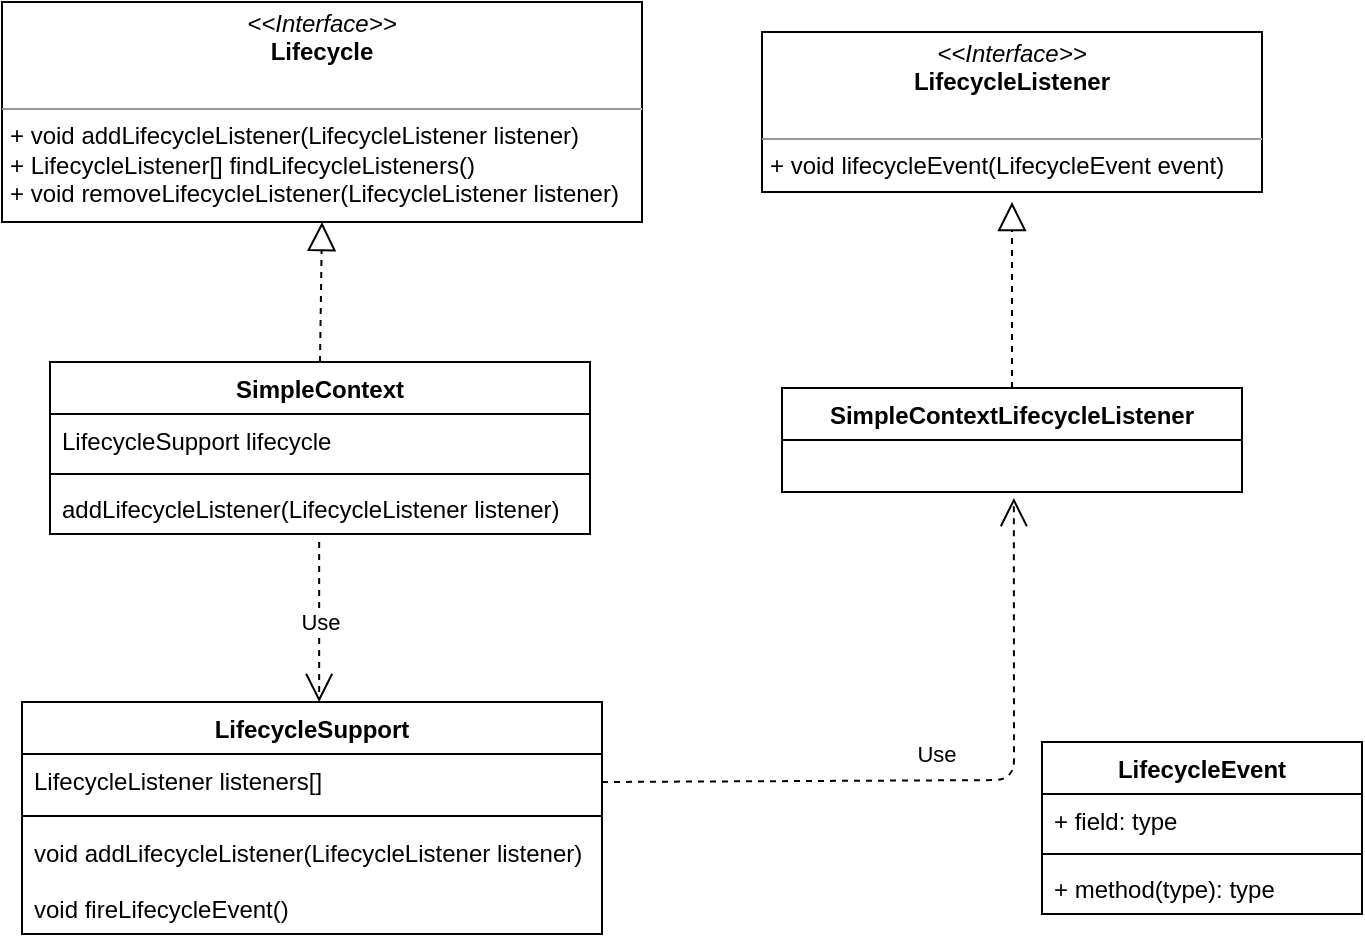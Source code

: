 <mxfile version="14.0.5" type="github">
  <diagram id="C5RBs43oDa-KdzZeNtuy" name="Page-1">
    <mxGraphModel dx="1295" dy="513" grid="1" gridSize="10" guides="1" tooltips="1" connect="1" arrows="1" fold="1" page="1" pageScale="1" pageWidth="827" pageHeight="1169" math="0" shadow="0">
      <root>
        <mxCell id="WIyWlLk6GJQsqaUBKTNV-0" />
        <mxCell id="WIyWlLk6GJQsqaUBKTNV-1" parent="WIyWlLk6GJQsqaUBKTNV-0" />
        <mxCell id="kiD24ojzUtkRjBsIPqxI-5" value="SimpleContextLifecycleListener" style="swimlane;fontStyle=1;align=center;verticalAlign=top;childLayout=stackLayout;horizontal=1;startSize=26;horizontalStack=0;resizeParent=1;resizeParentMax=0;resizeLast=0;collapsible=1;marginBottom=0;" vertex="1" parent="WIyWlLk6GJQsqaUBKTNV-1">
          <mxGeometry x="510" y="293" width="230" height="52" as="geometry" />
        </mxCell>
        <mxCell id="kiD24ojzUtkRjBsIPqxI-9" value="" style="endArrow=block;dashed=1;endFill=0;endSize=12;html=1;exitX=0.5;exitY=0;exitDx=0;exitDy=0;" edge="1" parent="WIyWlLk6GJQsqaUBKTNV-1" source="kiD24ojzUtkRjBsIPqxI-5">
          <mxGeometry width="160" relative="1" as="geometry">
            <mxPoint x="624.5" y="280" as="sourcePoint" />
            <mxPoint x="625" y="200" as="targetPoint" />
          </mxGeometry>
        </mxCell>
        <mxCell id="kiD24ojzUtkRjBsIPqxI-10" value="SimpleContext" style="swimlane;fontStyle=1;align=center;verticalAlign=top;childLayout=stackLayout;horizontal=1;startSize=26;horizontalStack=0;resizeParent=1;resizeParentMax=0;resizeLast=0;collapsible=1;marginBottom=0;" vertex="1" parent="WIyWlLk6GJQsqaUBKTNV-1">
          <mxGeometry x="144" y="280" width="270" height="86" as="geometry" />
        </mxCell>
        <mxCell id="kiD24ojzUtkRjBsIPqxI-11" value="LifecycleSupport lifecycle" style="text;strokeColor=none;fillColor=none;align=left;verticalAlign=top;spacingLeft=4;spacingRight=4;overflow=hidden;rotatable=0;points=[[0,0.5],[1,0.5]];portConstraint=eastwest;" vertex="1" parent="kiD24ojzUtkRjBsIPqxI-10">
          <mxGeometry y="26" width="270" height="26" as="geometry" />
        </mxCell>
        <mxCell id="kiD24ojzUtkRjBsIPqxI-12" value="" style="line;strokeWidth=1;fillColor=none;align=left;verticalAlign=middle;spacingTop=-1;spacingLeft=3;spacingRight=3;rotatable=0;labelPosition=right;points=[];portConstraint=eastwest;" vertex="1" parent="kiD24ojzUtkRjBsIPqxI-10">
          <mxGeometry y="52" width="270" height="8" as="geometry" />
        </mxCell>
        <mxCell id="kiD24ojzUtkRjBsIPqxI-13" value="addLifecycleListener(LifecycleListener listener)" style="text;strokeColor=none;fillColor=none;align=left;verticalAlign=top;spacingLeft=4;spacingRight=4;overflow=hidden;rotatable=0;points=[[0,0.5],[1,0.5]];portConstraint=eastwest;" vertex="1" parent="kiD24ojzUtkRjBsIPqxI-10">
          <mxGeometry y="60" width="270" height="26" as="geometry" />
        </mxCell>
        <mxCell id="kiD24ojzUtkRjBsIPqxI-15" value="" style="endArrow=block;dashed=1;endFill=0;endSize=12;html=1;exitX=0.5;exitY=0;exitDx=0;exitDy=0;entryX=0.5;entryY=1;entryDx=0;entryDy=0;" edge="1" parent="WIyWlLk6GJQsqaUBKTNV-1" source="kiD24ojzUtkRjBsIPqxI-10" target="kiD24ojzUtkRjBsIPqxI-28">
          <mxGeometry width="160" relative="1" as="geometry">
            <mxPoint x="330" y="300" as="sourcePoint" />
            <mxPoint x="274" y="212" as="targetPoint" />
            <Array as="points" />
          </mxGeometry>
        </mxCell>
        <mxCell id="kiD24ojzUtkRjBsIPqxI-16" value="LifecycleSupport" style="swimlane;fontStyle=1;align=center;verticalAlign=top;childLayout=stackLayout;horizontal=1;startSize=26;horizontalStack=0;resizeParent=1;resizeParentMax=0;resizeLast=0;collapsible=1;marginBottom=0;" vertex="1" parent="WIyWlLk6GJQsqaUBKTNV-1">
          <mxGeometry x="130" y="450" width="290" height="116" as="geometry" />
        </mxCell>
        <mxCell id="kiD24ojzUtkRjBsIPqxI-17" value="LifecycleListener listeners[]" style="text;strokeColor=none;fillColor=none;align=left;verticalAlign=top;spacingLeft=4;spacingRight=4;overflow=hidden;rotatable=0;points=[[0,0.5],[1,0.5]];portConstraint=eastwest;" vertex="1" parent="kiD24ojzUtkRjBsIPqxI-16">
          <mxGeometry y="26" width="290" height="26" as="geometry" />
        </mxCell>
        <mxCell id="kiD24ojzUtkRjBsIPqxI-18" value="" style="line;strokeWidth=1;fillColor=none;align=left;verticalAlign=middle;spacingTop=-1;spacingLeft=3;spacingRight=3;rotatable=0;labelPosition=right;points=[];portConstraint=eastwest;" vertex="1" parent="kiD24ojzUtkRjBsIPqxI-16">
          <mxGeometry y="52" width="290" height="10" as="geometry" />
        </mxCell>
        <mxCell id="kiD24ojzUtkRjBsIPqxI-19" value="void addLifecycleListener(LifecycleListener listener)" style="text;strokeColor=none;fillColor=none;align=left;verticalAlign=top;spacingLeft=4;spacingRight=4;overflow=hidden;rotatable=0;points=[[0,0.5],[1,0.5]];portConstraint=eastwest;" vertex="1" parent="kiD24ojzUtkRjBsIPqxI-16">
          <mxGeometry y="62" width="290" height="28" as="geometry" />
        </mxCell>
        <mxCell id="kiD24ojzUtkRjBsIPqxI-25" value="void fireLifecycleEvent()" style="text;strokeColor=none;fillColor=none;align=left;verticalAlign=top;spacingLeft=4;spacingRight=4;overflow=hidden;rotatable=0;points=[[0,0.5],[1,0.5]];portConstraint=eastwest;" vertex="1" parent="kiD24ojzUtkRjBsIPqxI-16">
          <mxGeometry y="90" width="290" height="26" as="geometry" />
        </mxCell>
        <mxCell id="kiD24ojzUtkRjBsIPqxI-20" value="Use" style="endArrow=open;endSize=12;dashed=1;html=1;entryX=0.504;entryY=1.115;entryDx=0;entryDy=0;entryPerimeter=0;" edge="1" parent="WIyWlLk6GJQsqaUBKTNV-1">
          <mxGeometry x="-0.034" y="13" width="160" relative="1" as="geometry">
            <mxPoint x="420" y="490" as="sourcePoint" />
            <mxPoint x="625.92" y="347.99" as="targetPoint" />
            <Array as="points">
              <mxPoint x="626" y="489" />
            </Array>
            <mxPoint as="offset" />
          </mxGeometry>
        </mxCell>
        <mxCell id="kiD24ojzUtkRjBsIPqxI-21" value="Use" style="endArrow=open;endSize=12;dashed=1;html=1;" edge="1" parent="WIyWlLk6GJQsqaUBKTNV-1">
          <mxGeometry width="160" relative="1" as="geometry">
            <mxPoint x="278.58" y="370" as="sourcePoint" />
            <mxPoint x="278.58" y="450" as="targetPoint" />
            <Array as="points" />
          </mxGeometry>
        </mxCell>
        <mxCell id="kiD24ojzUtkRjBsIPqxI-28" value="&lt;p style=&quot;margin: 0px ; margin-top: 4px ; text-align: center&quot;&gt;&lt;i&gt;&amp;lt;&amp;lt;Interface&amp;gt;&amp;gt;&lt;/i&gt;&lt;br&gt;&lt;b&gt;Lifecycle&lt;/b&gt;&lt;br&gt;&lt;/p&gt;&lt;p style=&quot;margin: 0px ; margin-left: 4px&quot;&gt;&lt;br&gt;&lt;/p&gt;&lt;hr size=&quot;1&quot;&gt;&lt;p style=&quot;margin: 0px ; margin-left: 4px&quot;&gt;+ void addLifecycleListener(LifecycleListener listener)&lt;br&gt;+ LifecycleListener[] findLifecycleListeners()&lt;/p&gt;&lt;p style=&quot;margin: 0px ; margin-left: 4px&quot;&gt;+ void removeLifecycleListener(LifecycleListener listener)&lt;br&gt;&lt;/p&gt;" style="verticalAlign=top;align=left;overflow=fill;fontSize=12;fontFamily=Helvetica;html=1;" vertex="1" parent="WIyWlLk6GJQsqaUBKTNV-1">
          <mxGeometry x="120" y="100" width="320" height="110" as="geometry" />
        </mxCell>
        <mxCell id="kiD24ojzUtkRjBsIPqxI-29" value="&lt;p style=&quot;margin: 0px ; margin-top: 4px ; text-align: center&quot;&gt;&lt;i&gt;&amp;lt;&amp;lt;Interface&amp;gt;&amp;gt;&lt;/i&gt;&lt;br&gt;&lt;b&gt;LifecycleListener&lt;/b&gt;&lt;br&gt;&lt;/p&gt;&lt;p style=&quot;margin: 0px ; margin-left: 4px&quot;&gt;&lt;br&gt;&lt;/p&gt;&lt;hr size=&quot;1&quot;&gt;&lt;p style=&quot;margin: 0px ; margin-left: 4px&quot;&gt;+ void lifecycleEvent(LifecycleEvent event)&lt;br&gt;&lt;/p&gt;" style="verticalAlign=top;align=left;overflow=fill;fontSize=12;fontFamily=Helvetica;html=1;" vertex="1" parent="WIyWlLk6GJQsqaUBKTNV-1">
          <mxGeometry x="500" y="115" width="250" height="80" as="geometry" />
        </mxCell>
        <mxCell id="kiD24ojzUtkRjBsIPqxI-31" value="LifecycleEvent" style="swimlane;fontStyle=1;align=center;verticalAlign=top;childLayout=stackLayout;horizontal=1;startSize=26;horizontalStack=0;resizeParent=1;resizeParentMax=0;resizeLast=0;collapsible=1;marginBottom=0;" vertex="1" parent="WIyWlLk6GJQsqaUBKTNV-1">
          <mxGeometry x="640" y="470" width="160" height="86" as="geometry" />
        </mxCell>
        <mxCell id="kiD24ojzUtkRjBsIPqxI-32" value="+ field: type" style="text;strokeColor=none;fillColor=none;align=left;verticalAlign=top;spacingLeft=4;spacingRight=4;overflow=hidden;rotatable=0;points=[[0,0.5],[1,0.5]];portConstraint=eastwest;" vertex="1" parent="kiD24ojzUtkRjBsIPqxI-31">
          <mxGeometry y="26" width="160" height="26" as="geometry" />
        </mxCell>
        <mxCell id="kiD24ojzUtkRjBsIPqxI-33" value="" style="line;strokeWidth=1;fillColor=none;align=left;verticalAlign=middle;spacingTop=-1;spacingLeft=3;spacingRight=3;rotatable=0;labelPosition=right;points=[];portConstraint=eastwest;" vertex="1" parent="kiD24ojzUtkRjBsIPqxI-31">
          <mxGeometry y="52" width="160" height="8" as="geometry" />
        </mxCell>
        <mxCell id="kiD24ojzUtkRjBsIPqxI-34" value="+ method(type): type" style="text;strokeColor=none;fillColor=none;align=left;verticalAlign=top;spacingLeft=4;spacingRight=4;overflow=hidden;rotatable=0;points=[[0,0.5],[1,0.5]];portConstraint=eastwest;" vertex="1" parent="kiD24ojzUtkRjBsIPqxI-31">
          <mxGeometry y="60" width="160" height="26" as="geometry" />
        </mxCell>
      </root>
    </mxGraphModel>
  </diagram>
</mxfile>

